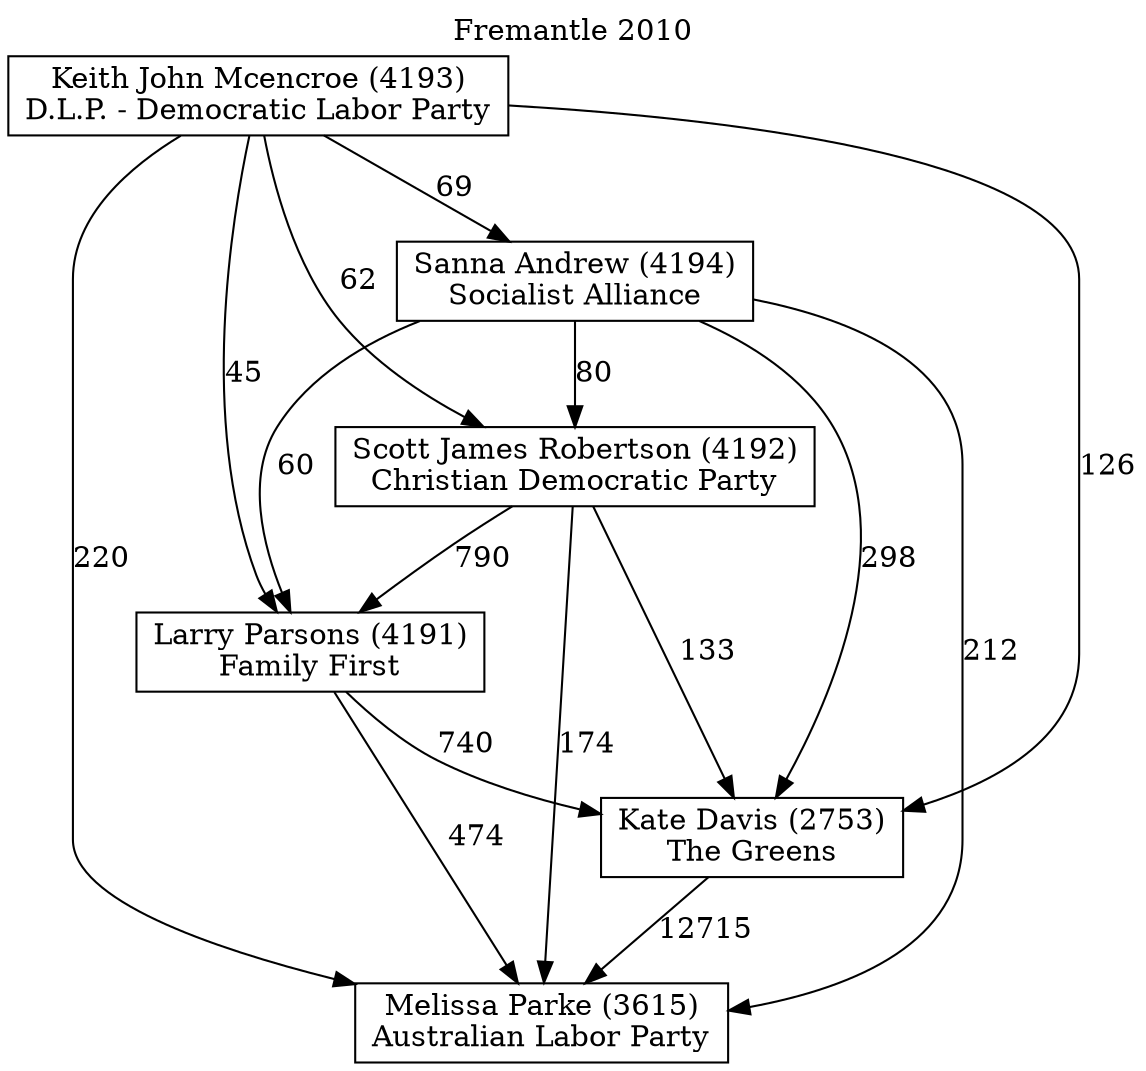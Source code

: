 // House preference flow
digraph "Melissa Parke (3615)_Fremantle_2010" {
	graph [label="Fremantle 2010" labelloc=t mclimit=10]
	node [shape=box]
	"Melissa Parke (3615)" [label="Melissa Parke (3615)
Australian Labor Party"]
	"Kate Davis (2753)" [label="Kate Davis (2753)
The Greens"]
	"Larry Parsons (4191)" [label="Larry Parsons (4191)
Family First"]
	"Scott James Robertson (4192)" [label="Scott James Robertson (4192)
Christian Democratic Party"]
	"Sanna Andrew (4194)" [label="Sanna Andrew (4194)
Socialist Alliance"]
	"Keith John Mcencroe (4193)" [label="Keith John Mcencroe (4193)
D.L.P. - Democratic Labor Party"]
	"Kate Davis (2753)" -> "Melissa Parke (3615)" [label=12715]
	"Larry Parsons (4191)" -> "Kate Davis (2753)" [label=740]
	"Scott James Robertson (4192)" -> "Larry Parsons (4191)" [label=790]
	"Sanna Andrew (4194)" -> "Scott James Robertson (4192)" [label=80]
	"Keith John Mcencroe (4193)" -> "Sanna Andrew (4194)" [label=69]
	"Larry Parsons (4191)" -> "Melissa Parke (3615)" [label=474]
	"Scott James Robertson (4192)" -> "Melissa Parke (3615)" [label=174]
	"Sanna Andrew (4194)" -> "Melissa Parke (3615)" [label=212]
	"Keith John Mcencroe (4193)" -> "Melissa Parke (3615)" [label=220]
	"Keith John Mcencroe (4193)" -> "Scott James Robertson (4192)" [label=62]
	"Sanna Andrew (4194)" -> "Larry Parsons (4191)" [label=60]
	"Keith John Mcencroe (4193)" -> "Larry Parsons (4191)" [label=45]
	"Scott James Robertson (4192)" -> "Kate Davis (2753)" [label=133]
	"Sanna Andrew (4194)" -> "Kate Davis (2753)" [label=298]
	"Keith John Mcencroe (4193)" -> "Kate Davis (2753)" [label=126]
}
